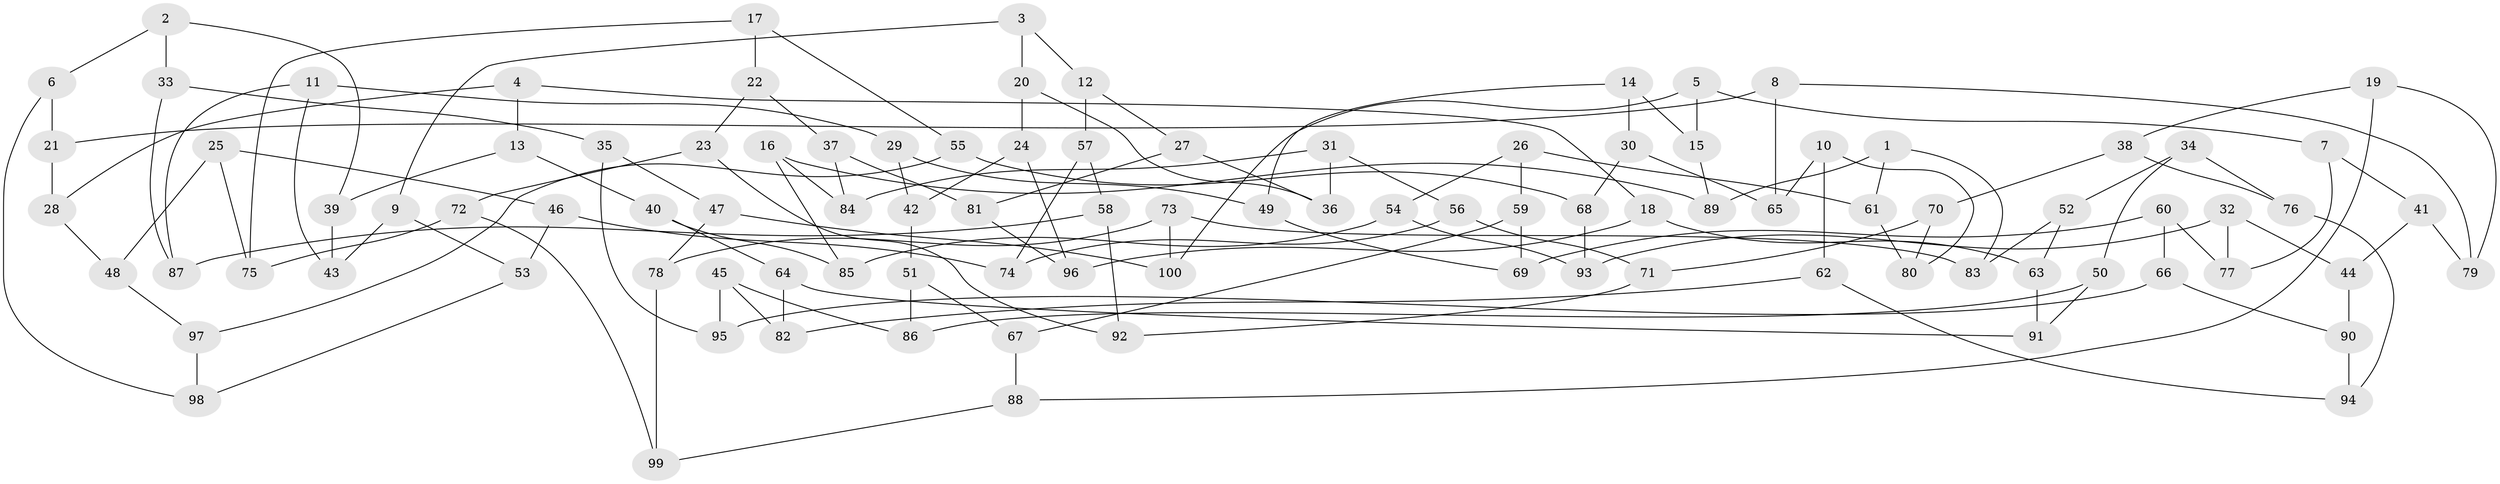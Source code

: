 // Generated by graph-tools (version 1.1) at 2025/39/02/21/25 10:39:00]
// undirected, 100 vertices, 150 edges
graph export_dot {
graph [start="1"]
  node [color=gray90,style=filled];
  1;
  2;
  3;
  4;
  5;
  6;
  7;
  8;
  9;
  10;
  11;
  12;
  13;
  14;
  15;
  16;
  17;
  18;
  19;
  20;
  21;
  22;
  23;
  24;
  25;
  26;
  27;
  28;
  29;
  30;
  31;
  32;
  33;
  34;
  35;
  36;
  37;
  38;
  39;
  40;
  41;
  42;
  43;
  44;
  45;
  46;
  47;
  48;
  49;
  50;
  51;
  52;
  53;
  54;
  55;
  56;
  57;
  58;
  59;
  60;
  61;
  62;
  63;
  64;
  65;
  66;
  67;
  68;
  69;
  70;
  71;
  72;
  73;
  74;
  75;
  76;
  77;
  78;
  79;
  80;
  81;
  82;
  83;
  84;
  85;
  86;
  87;
  88;
  89;
  90;
  91;
  92;
  93;
  94;
  95;
  96;
  97;
  98;
  99;
  100;
  1 -- 83;
  1 -- 61;
  1 -- 89;
  2 -- 6;
  2 -- 33;
  2 -- 39;
  3 -- 20;
  3 -- 12;
  3 -- 9;
  4 -- 18;
  4 -- 28;
  4 -- 13;
  5 -- 7;
  5 -- 15;
  5 -- 100;
  6 -- 98;
  6 -- 21;
  7 -- 41;
  7 -- 77;
  8 -- 79;
  8 -- 65;
  8 -- 21;
  9 -- 53;
  9 -- 43;
  10 -- 65;
  10 -- 80;
  10 -- 62;
  11 -- 87;
  11 -- 29;
  11 -- 43;
  12 -- 27;
  12 -- 57;
  13 -- 40;
  13 -- 39;
  14 -- 30;
  14 -- 15;
  14 -- 49;
  15 -- 89;
  16 -- 85;
  16 -- 84;
  16 -- 89;
  17 -- 75;
  17 -- 22;
  17 -- 55;
  18 -- 96;
  18 -- 63;
  19 -- 38;
  19 -- 79;
  19 -- 88;
  20 -- 24;
  20 -- 36;
  21 -- 28;
  22 -- 23;
  22 -- 37;
  23 -- 92;
  23 -- 72;
  24 -- 42;
  24 -- 96;
  25 -- 75;
  25 -- 48;
  25 -- 46;
  26 -- 61;
  26 -- 59;
  26 -- 54;
  27 -- 36;
  27 -- 81;
  28 -- 48;
  29 -- 49;
  29 -- 42;
  30 -- 65;
  30 -- 68;
  31 -- 56;
  31 -- 36;
  31 -- 84;
  32 -- 93;
  32 -- 77;
  32 -- 44;
  33 -- 35;
  33 -- 87;
  34 -- 76;
  34 -- 50;
  34 -- 52;
  35 -- 47;
  35 -- 95;
  37 -- 81;
  37 -- 84;
  38 -- 70;
  38 -- 76;
  39 -- 43;
  40 -- 64;
  40 -- 85;
  41 -- 44;
  41 -- 79;
  42 -- 51;
  44 -- 90;
  45 -- 86;
  45 -- 95;
  45 -- 82;
  46 -- 53;
  46 -- 74;
  47 -- 100;
  47 -- 78;
  48 -- 97;
  49 -- 69;
  50 -- 86;
  50 -- 91;
  51 -- 67;
  51 -- 86;
  52 -- 63;
  52 -- 83;
  53 -- 98;
  54 -- 85;
  54 -- 93;
  55 -- 97;
  55 -- 68;
  56 -- 71;
  56 -- 74;
  57 -- 74;
  57 -- 58;
  58 -- 87;
  58 -- 92;
  59 -- 69;
  59 -- 67;
  60 -- 69;
  60 -- 66;
  60 -- 77;
  61 -- 80;
  62 -- 82;
  62 -- 94;
  63 -- 91;
  64 -- 91;
  64 -- 82;
  66 -- 90;
  66 -- 95;
  67 -- 88;
  68 -- 93;
  70 -- 80;
  70 -- 71;
  71 -- 92;
  72 -- 75;
  72 -- 99;
  73 -- 100;
  73 -- 78;
  73 -- 83;
  76 -- 94;
  78 -- 99;
  81 -- 96;
  88 -- 99;
  90 -- 94;
  97 -- 98;
}
